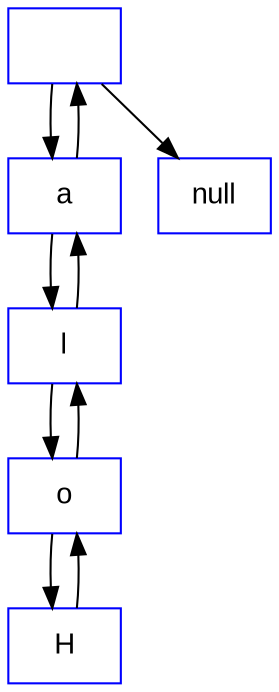 digraph G
{
node [shape = box, fontname = Arial, color = blue];
A0 [label = " "]
A1 [label = "a"]
A2 [label = "l"]
A3 [label = "o"]
A4 [label = "H"]
A0->A1->A2->A3->A4
 
A4->A3->A2->A1->A0->null
}
